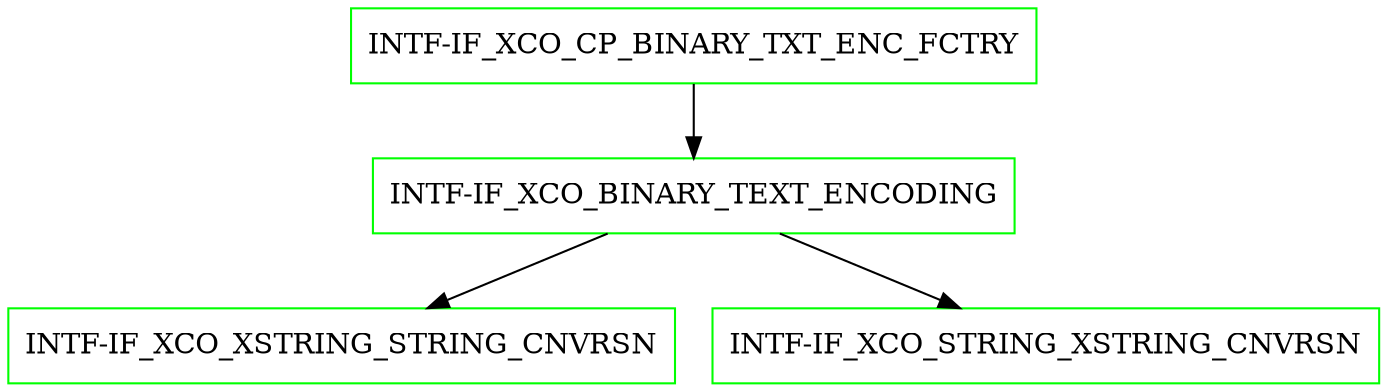 digraph G {
  "INTF-IF_XCO_CP_BINARY_TXT_ENC_FCTRY" [shape=box,color=green];
  "INTF-IF_XCO_BINARY_TEXT_ENCODING" [shape=box,color=green,URL="./INTF_IF_XCO_BINARY_TEXT_ENCODING.html"];
  "INTF-IF_XCO_XSTRING_STRING_CNVRSN" [shape=box,color=green,URL="./INTF_IF_XCO_XSTRING_STRING_CNVRSN.html"];
  "INTF-IF_XCO_STRING_XSTRING_CNVRSN" [shape=box,color=green,URL="./INTF_IF_XCO_STRING_XSTRING_CNVRSN.html"];
  "INTF-IF_XCO_CP_BINARY_TXT_ENC_FCTRY" -> "INTF-IF_XCO_BINARY_TEXT_ENCODING";
  "INTF-IF_XCO_BINARY_TEXT_ENCODING" -> "INTF-IF_XCO_STRING_XSTRING_CNVRSN";
  "INTF-IF_XCO_BINARY_TEXT_ENCODING" -> "INTF-IF_XCO_XSTRING_STRING_CNVRSN";
}
